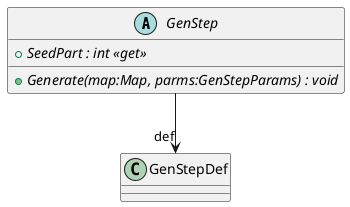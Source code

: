 @startuml
abstract class GenStep {
    + {abstract} SeedPart : int <<get>>
    + {abstract} Generate(map:Map, parms:GenStepParams) : void
}
GenStep --> "def" GenStepDef
@enduml
